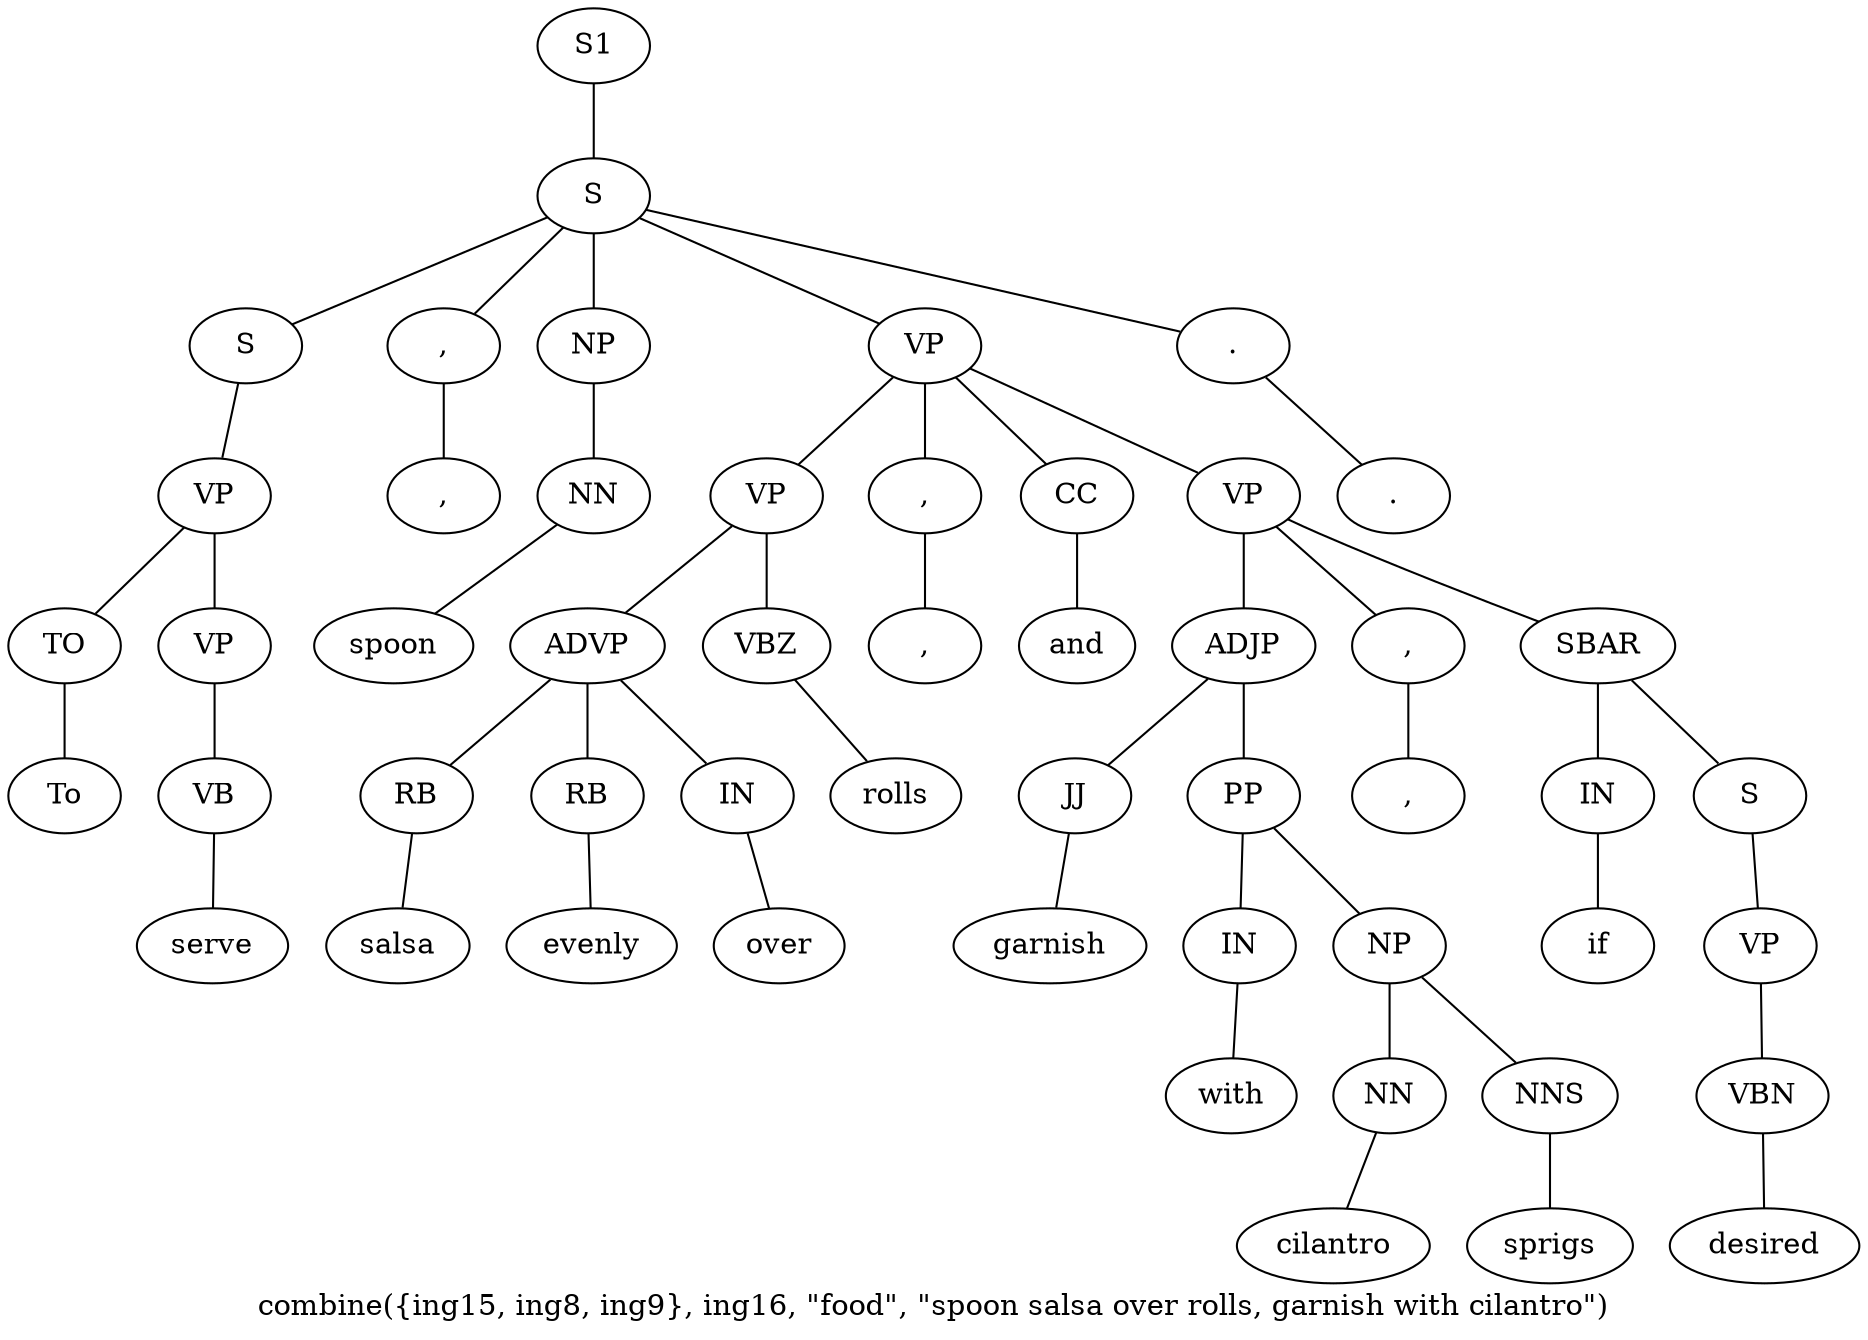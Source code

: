 graph SyntaxGraph {
	label = "combine({ing15, ing8, ing9}, ing16, \"food\", \"spoon salsa over rolls, garnish with cilantro\")";
	Node0 [label="S1"];
	Node1 [label="S"];
	Node2 [label="S"];
	Node3 [label="VP"];
	Node4 [label="TO"];
	Node5 [label="To"];
	Node6 [label="VP"];
	Node7 [label="VB"];
	Node8 [label="serve"];
	Node9 [label=","];
	Node10 [label=","];
	Node11 [label="NP"];
	Node12 [label="NN"];
	Node13 [label="spoon"];
	Node14 [label="VP"];
	Node15 [label="VP"];
	Node16 [label="ADVP"];
	Node17 [label="RB"];
	Node18 [label="salsa"];
	Node19 [label="RB"];
	Node20 [label="evenly"];
	Node21 [label="IN"];
	Node22 [label="over"];
	Node23 [label="VBZ"];
	Node24 [label="rolls"];
	Node25 [label=","];
	Node26 [label=","];
	Node27 [label="CC"];
	Node28 [label="and"];
	Node29 [label="VP"];
	Node30 [label="ADJP"];
	Node31 [label="JJ"];
	Node32 [label="garnish"];
	Node33 [label="PP"];
	Node34 [label="IN"];
	Node35 [label="with"];
	Node36 [label="NP"];
	Node37 [label="NN"];
	Node38 [label="cilantro"];
	Node39 [label="NNS"];
	Node40 [label="sprigs"];
	Node41 [label=","];
	Node42 [label=","];
	Node43 [label="SBAR"];
	Node44 [label="IN"];
	Node45 [label="if"];
	Node46 [label="S"];
	Node47 [label="VP"];
	Node48 [label="VBN"];
	Node49 [label="desired"];
	Node50 [label="."];
	Node51 [label="."];

	Node0 -- Node1;
	Node1 -- Node2;
	Node1 -- Node9;
	Node1 -- Node11;
	Node1 -- Node14;
	Node1 -- Node50;
	Node2 -- Node3;
	Node3 -- Node4;
	Node3 -- Node6;
	Node4 -- Node5;
	Node6 -- Node7;
	Node7 -- Node8;
	Node9 -- Node10;
	Node11 -- Node12;
	Node12 -- Node13;
	Node14 -- Node15;
	Node14 -- Node25;
	Node14 -- Node27;
	Node14 -- Node29;
	Node15 -- Node16;
	Node15 -- Node23;
	Node16 -- Node17;
	Node16 -- Node19;
	Node16 -- Node21;
	Node17 -- Node18;
	Node19 -- Node20;
	Node21 -- Node22;
	Node23 -- Node24;
	Node25 -- Node26;
	Node27 -- Node28;
	Node29 -- Node30;
	Node29 -- Node41;
	Node29 -- Node43;
	Node30 -- Node31;
	Node30 -- Node33;
	Node31 -- Node32;
	Node33 -- Node34;
	Node33 -- Node36;
	Node34 -- Node35;
	Node36 -- Node37;
	Node36 -- Node39;
	Node37 -- Node38;
	Node39 -- Node40;
	Node41 -- Node42;
	Node43 -- Node44;
	Node43 -- Node46;
	Node44 -- Node45;
	Node46 -- Node47;
	Node47 -- Node48;
	Node48 -- Node49;
	Node50 -- Node51;
}